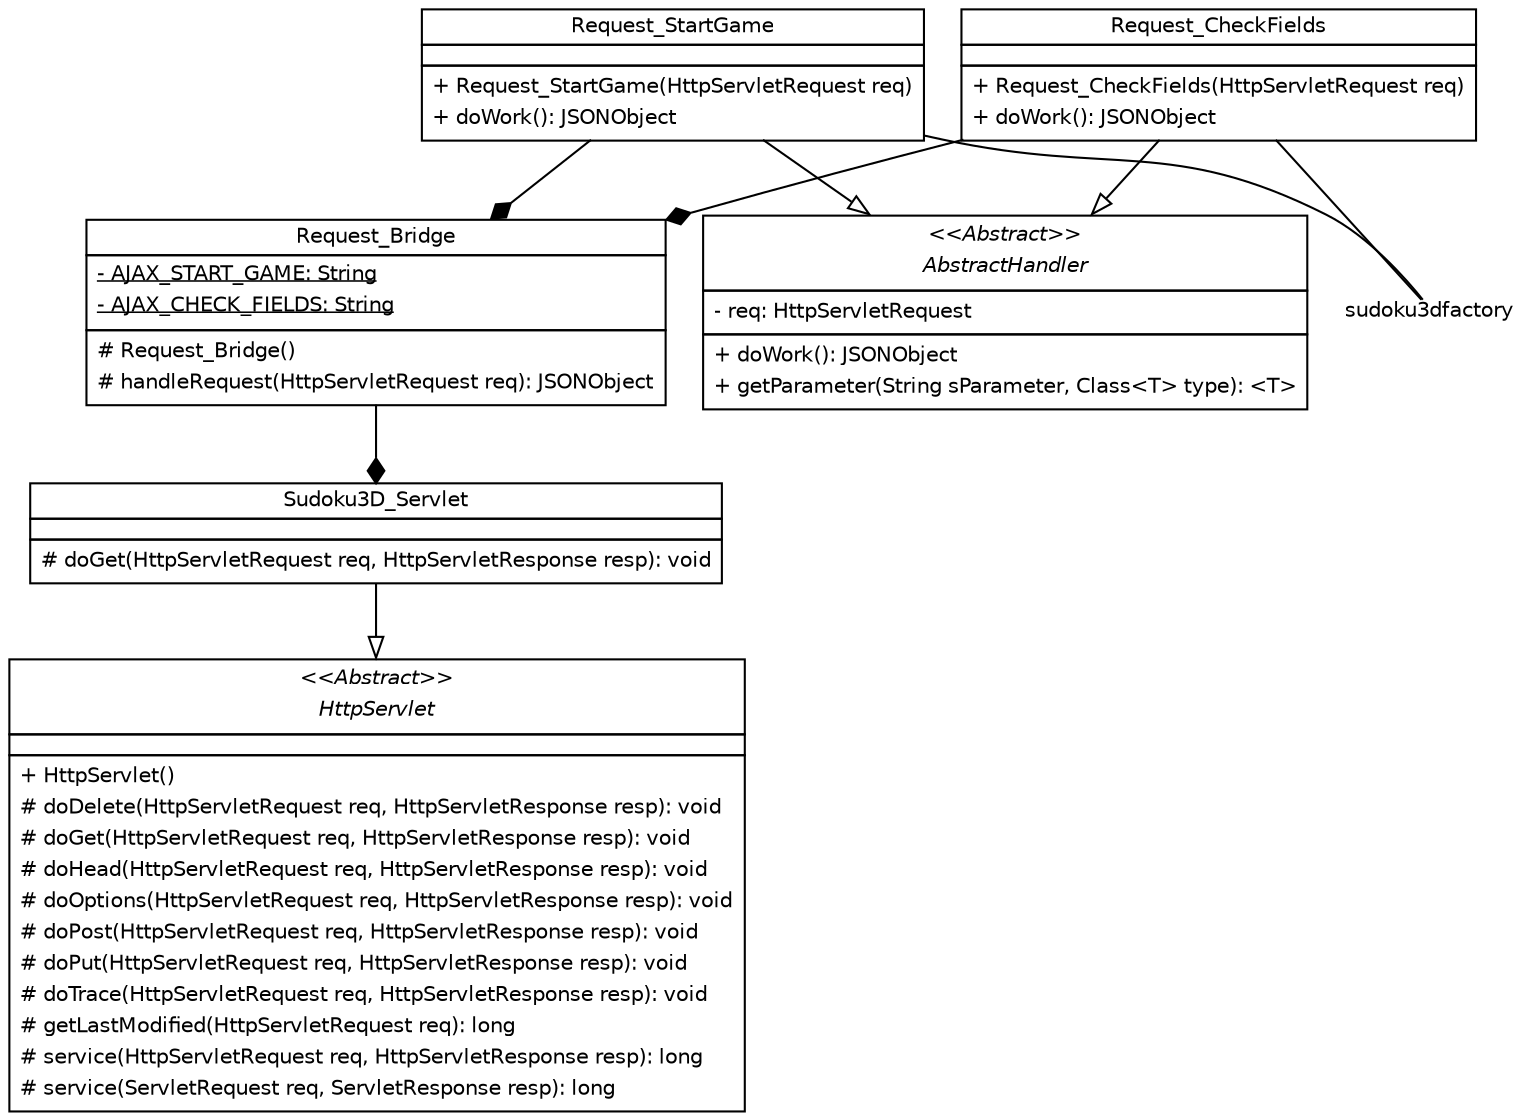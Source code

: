 digraph G {
    fontname = "Bitstream Vera Sans"
    fontsize = 8

    node [
        fontname = "Bitstream Vera Sans"
        fontsize = 10
        shape = none width=0 height=0 margin=0
    ]

    edge [
        fontname = "Bitstream Vera Sans"
        fontsize = 10
    ]

    subgraph packagecontroller{

        request_startgame [
            label =
            <<table border="0" cellspacing="0" cellborder="1">
                <tr>
                    <td>Request_StartGame</td>
                </tr>
                <tr>
                    <td>
                        <table border="0" cellspacing="0" cellborder="0">
                            <tr><td align="left"></td></tr>
                        </table>
                    </td>
                </tr>
                <tr>
                    <td>
                        <table border="0" cellspacing="0" cellborder="0">
                            <tr><td align="left">+ Request_StartGame(HttpServletRequest req)</td></tr>
                            <tr><td align="left">+ doWork(): JSONObject</td></tr>
                        </table>
                    </td>
                </tr>
            </table>>
        ]

        request_checkfields [
            label =
            <<table border="0" cellspacing="0" cellborder="1">
                <tr>
                    <td>Request_CheckFields</td>
                </tr>
                <tr>
                    <td>
                        <table border="0" cellspacing="0" cellborder="0">
                            <tr><td align="left"></td></tr>
                        </table>
                    </td>
                </tr>
                <tr>
                    <td>
                        <table border="0" cellspacing="0" cellborder="0">
                            <tr><td align="left">+ Request_CheckFields(HttpServletRequest req)</td></tr>
                            <tr><td align="left">+ doWork(): JSONObject</td></tr>
                        </table>
                    </td>
                </tr>
            </table>>
        ]

        request_bridge [
            label =
            <<table border="0" cellspacing="0" cellborder="1">
                <tr>
                    <td>Request_Bridge</td>
                </tr>
                <tr>
                    <td>
                        <table border="0" cellspacing="0" cellborder="0">
                            <tr><td align="left"><u>- AJAX_START_GAME: String</u></td></tr>
                            <tr><td align="left"><u>- AJAX_CHECK_FIELDS: String</u></td></tr>
                        </table>
                    </td>
                </tr>
                <tr>
                    <td>
                        <table border="0" cellspacing="0" cellborder="0">
							<tr><td align="left"># Request_Bridge()</td></tr>
                            <tr><td align="left"># handleRequest(HttpServletRequest req): JSONObject</td></tr>
                        </table>
                    </td>
                </tr>
            </table>>
        ]

        abstracthandler [
            label =
            <<table border="0" cellspacing="0" cellborder="1">
                <tr>
                    <td>
                        <table border="0" cellspacing="0" cellborder="0">
                            <tr><td align="center"><i>&lt;&lt;Abstract&gt;&gt;</i></td></tr>
                            <tr><td align="center"><i>AbstractHandler</i></td></tr>
                        </table>
                    </td>
                </tr>
                <tr>
                    <td>
                        <table border="0" cellspacing="0" cellborder="0">
                            <tr><td align="left">- req: HttpServletRequest</td></tr>
                        </table>
                    </td>
                </tr>
                <tr>
                    <td>
                        <table border="0" cellspacing="0" cellborder="0">
                            <tr><td align="left">+ doWork(): JSONObject</td></tr>
                            <tr><td align="left">+ getParameter(String sParameter, Class&lt;T&gt; type): &lt;T&gt;</td></tr>
                        </table>
                    </td>
                </tr>
            </table>>
        ]

        sudoku3D_servlet [
            label =
            <<table border="0" cellspacing="0" cellborder="1">
                <tr>
                    <td>Sudoku3D_Servlet</td>
                </tr>
                <tr>
                    <td>
                        <table border="0" cellspacing="0" cellborder="0">
                            <tr><td align="left"></td></tr>
                        </table>
                    </td>
                </tr>
                <tr>
                    <td>
                        <table border="0" cellspacing="0" cellborder="0">
                            <tr><td align="left"># doGet(HttpServletRequest req, HttpServletResponse resp): void</td></tr>
                        </table>
                    </td>
                </tr>
            </table>>
        ]

        httpservlet [
            label =
            <<table border="0" cellspacing="0" cellborder="1">
                <tr>
                    <td>
                        <table border="0" cellspacing="0" cellborder="0">
                            <tr><td align="center"><i>&lt;&lt;Abstract&gt;&gt;</i></td></tr>
                            <tr><td align="center"><i>HttpServlet</i></td></tr>
                        </table>
					</td>
                </tr>
                <tr>
                    <td>
                        <table border="0" cellspacing="0" cellborder="0">
                            <tr><td align="left"></td></tr>
                        </table>
                    </td>
                </tr>
                <tr>
                    <td>
                        <table border="0" cellspacing="0" cellborder="0">
                            <tr><td align="left">+ HttpServlet()</td></tr>
                            <tr><td align="left"># doDelete(HttpServletRequest req, HttpServletResponse resp): void</td></tr>
                            <tr><td align="left"># doGet(HttpServletRequest req, HttpServletResponse resp): void</td></tr>
                            <tr><td align="left"># doHead(HttpServletRequest req, HttpServletResponse resp): void</td></tr>
                            <tr><td align="left"># doOptions(HttpServletRequest req, HttpServletResponse resp): void</td></tr>
                            <tr><td align="left"># doPost(HttpServletRequest req, HttpServletResponse resp): void</td></tr>
                            <tr><td align="left"># doPut(HttpServletRequest req, HttpServletResponse resp): void</td></tr>
							<tr><td align="left"># doTrace(HttpServletRequest req, HttpServletResponse resp): void</td></tr>
							<tr><td align="left"># getLastModified(HttpServletRequest req): long</td></tr>
							<tr><td align="left"># service(HttpServletRequest req, HttpServletResponse resp): long</td></tr>
							<tr><td align="left"># service(ServletRequest req, ServletResponse resp): long</td></tr>
                        </table>
                    </td>
                </tr>
            </table>>
        ]
    }

    request_startgame -> abstracthandler [arrowhead=onormal]
    request_startgame -> sudoku3dfactory [arrowhead=none]
    request_checkfields -> abstracthandler [arrowhead=onormal]
    request_checkfields -> sudoku3dfactory [arrowhead=none]
    request_startgame -> request_bridge [arrowhead=diamond]
    request_checkfields -> request_bridge [arrowhead=diamond]
    request_bridge -> sudoku3D_servlet [arrowhead=diamond]
    sudoku3D_servlet -> httpservlet [arrowhead=onormal]
}
